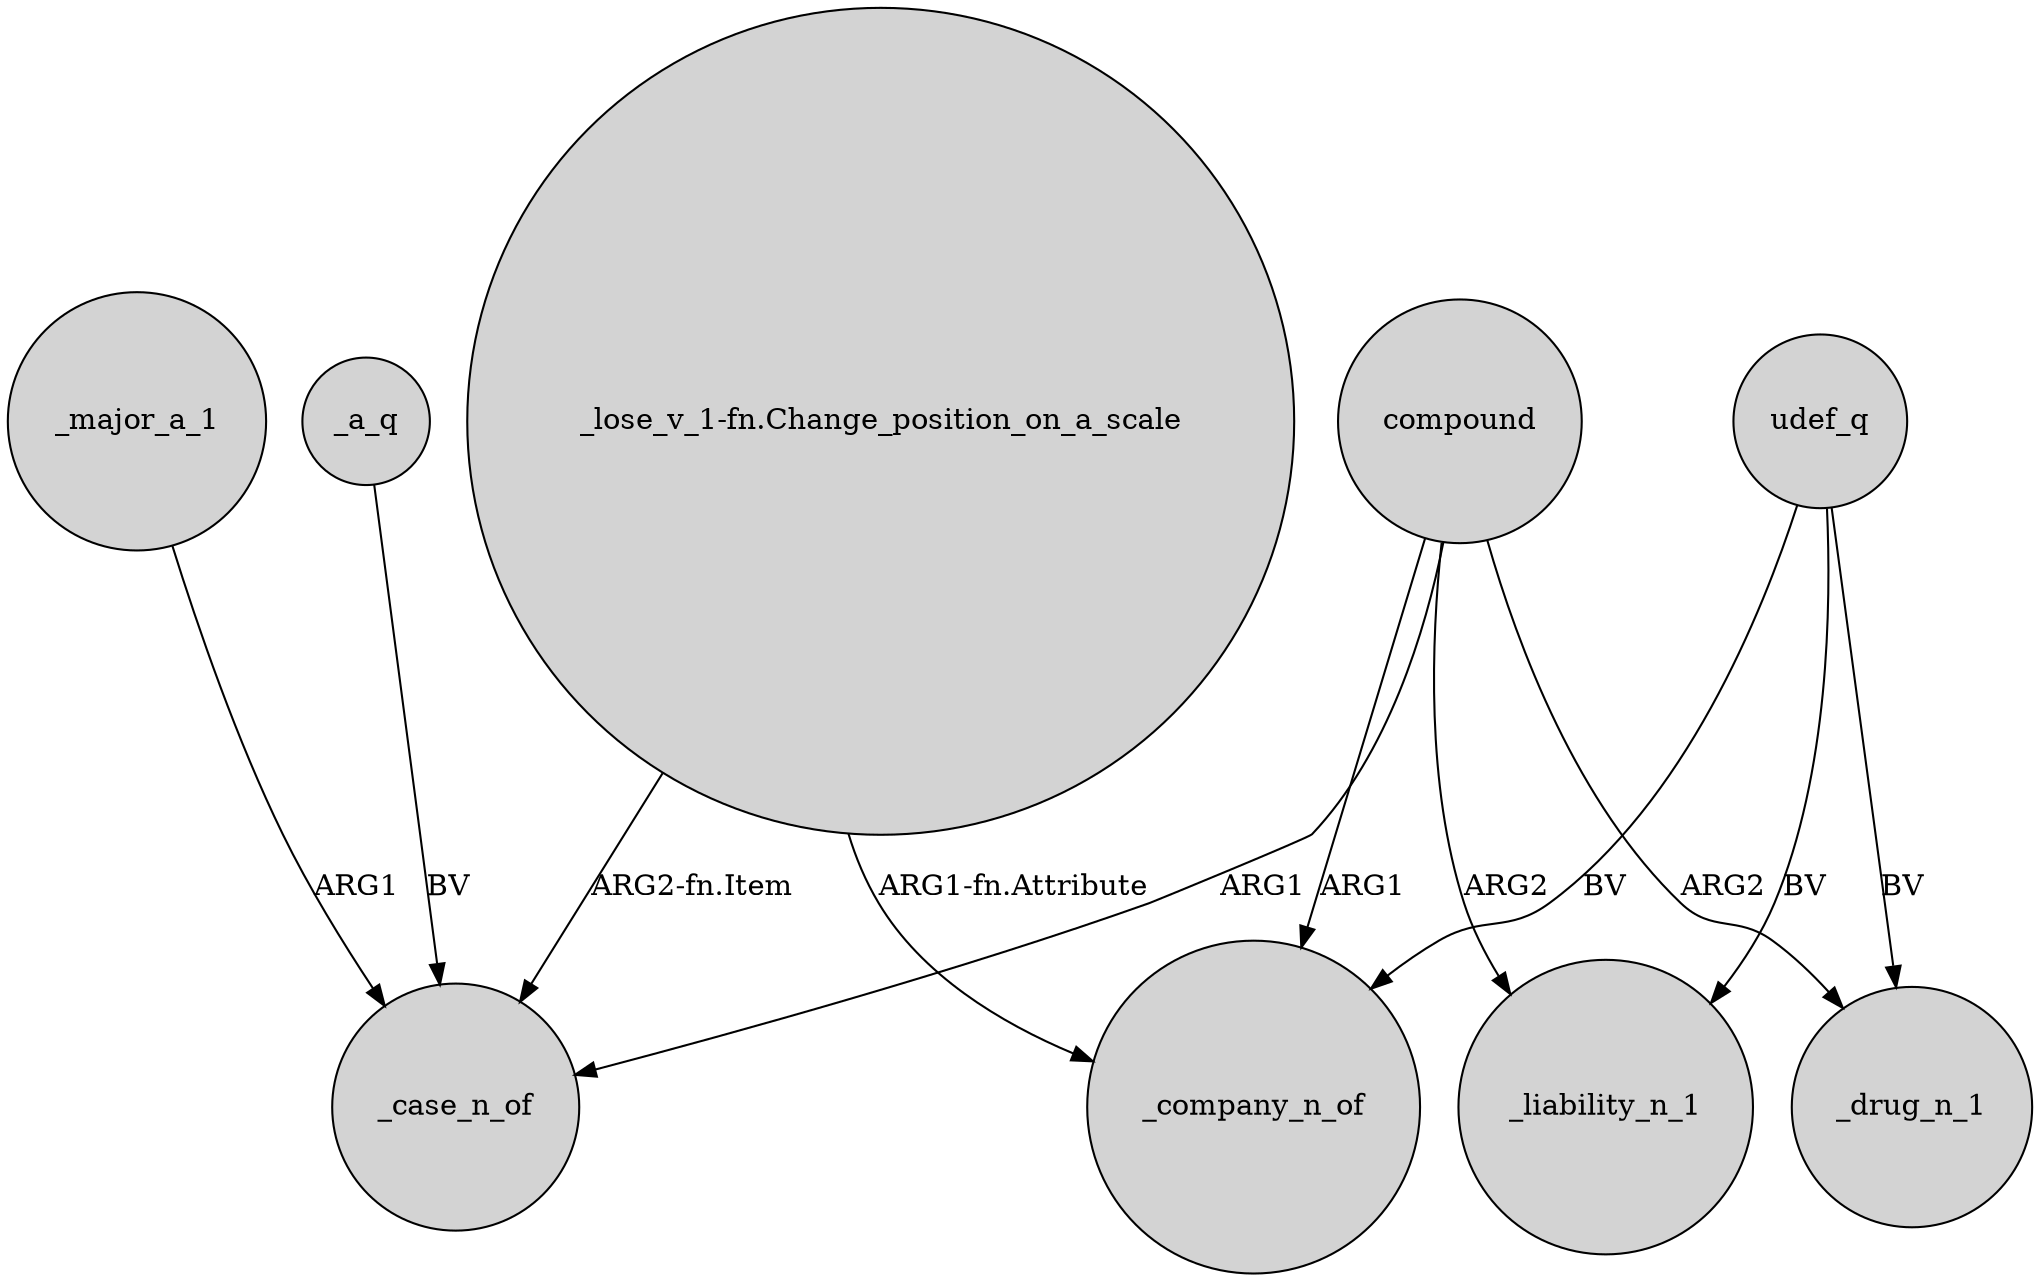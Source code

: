 digraph {
	node [shape=circle style=filled]
	_major_a_1 -> _case_n_of [label=ARG1]
	"_lose_v_1-fn.Change_position_on_a_scale" -> _case_n_of [label="ARG2-fn.Item"]
	compound -> _company_n_of [label=ARG1]
	compound -> _case_n_of [label=ARG1]
	udef_q -> _company_n_of [label=BV]
	_a_q -> _case_n_of [label=BV]
	udef_q -> _drug_n_1 [label=BV]
	compound -> _drug_n_1 [label=ARG2]
	"_lose_v_1-fn.Change_position_on_a_scale" -> _company_n_of [label="ARG1-fn.Attribute"]
	compound -> _liability_n_1 [label=ARG2]
	udef_q -> _liability_n_1 [label=BV]
}
